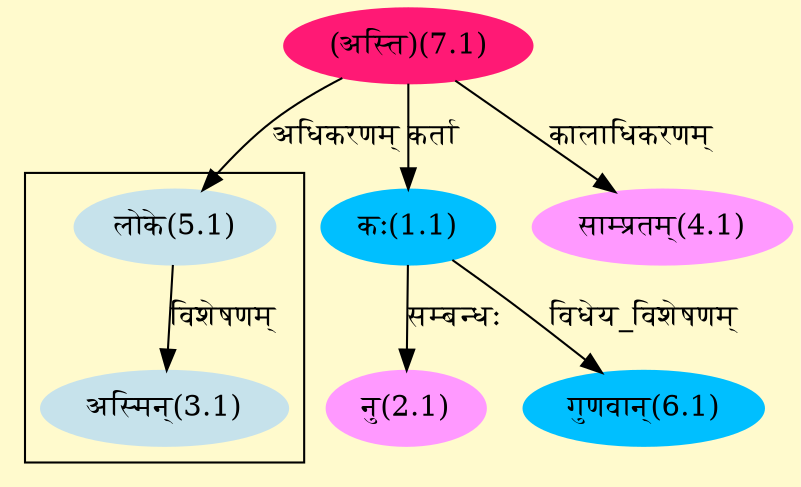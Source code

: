 digraph G{
rankdir=BT;
 compound=true;
 bgcolor="lemonchiffon1";

subgraph cluster_1{
Node3_1 [style=filled, color="#C6E2EB" label = "अस्मिन्(3.1)"]
Node5_1 [style=filled, color="#C6E2EB" label = "लोके(5.1)"]

}
Node1_1 [style=filled, color="#00BFFF" label = "कः(1.1)"]
Node7_1 [style=filled, color="#FF1975" label = "(अस्ति)(7.1)"]
Node2_1 [style=filled, color="#FF99FF" label = "नु(2.1)"]
Node4_1 [style=filled, color="#FF99FF" label = "साम्प्रतम्(4.1)"]
Node5_1 [style=filled, color="#C6E2EB" label = "लोके(5.1)"]
Node6_1 [style=filled, color="#00BFFF" label = "गुणवान्(6.1)"]
/* Start of Relations section */

Node1_1 -> Node7_1 [  label="कर्ता"  dir="back" ]
Node2_1 -> Node1_1 [  label="सम्बन्धः"  dir="back" ]
Node3_1 -> Node5_1 [  label="विशेषणम्"  dir="back" ]
Node4_1 -> Node7_1 [  label="कालाधिकरणम्"  dir="back" ]
Node5_1 -> Node7_1 [  label="अधिकरणम्"  dir="back" ]
Node6_1 -> Node1_1 [  label="विधेय_विशेषणम्"  dir="back" ]
}
